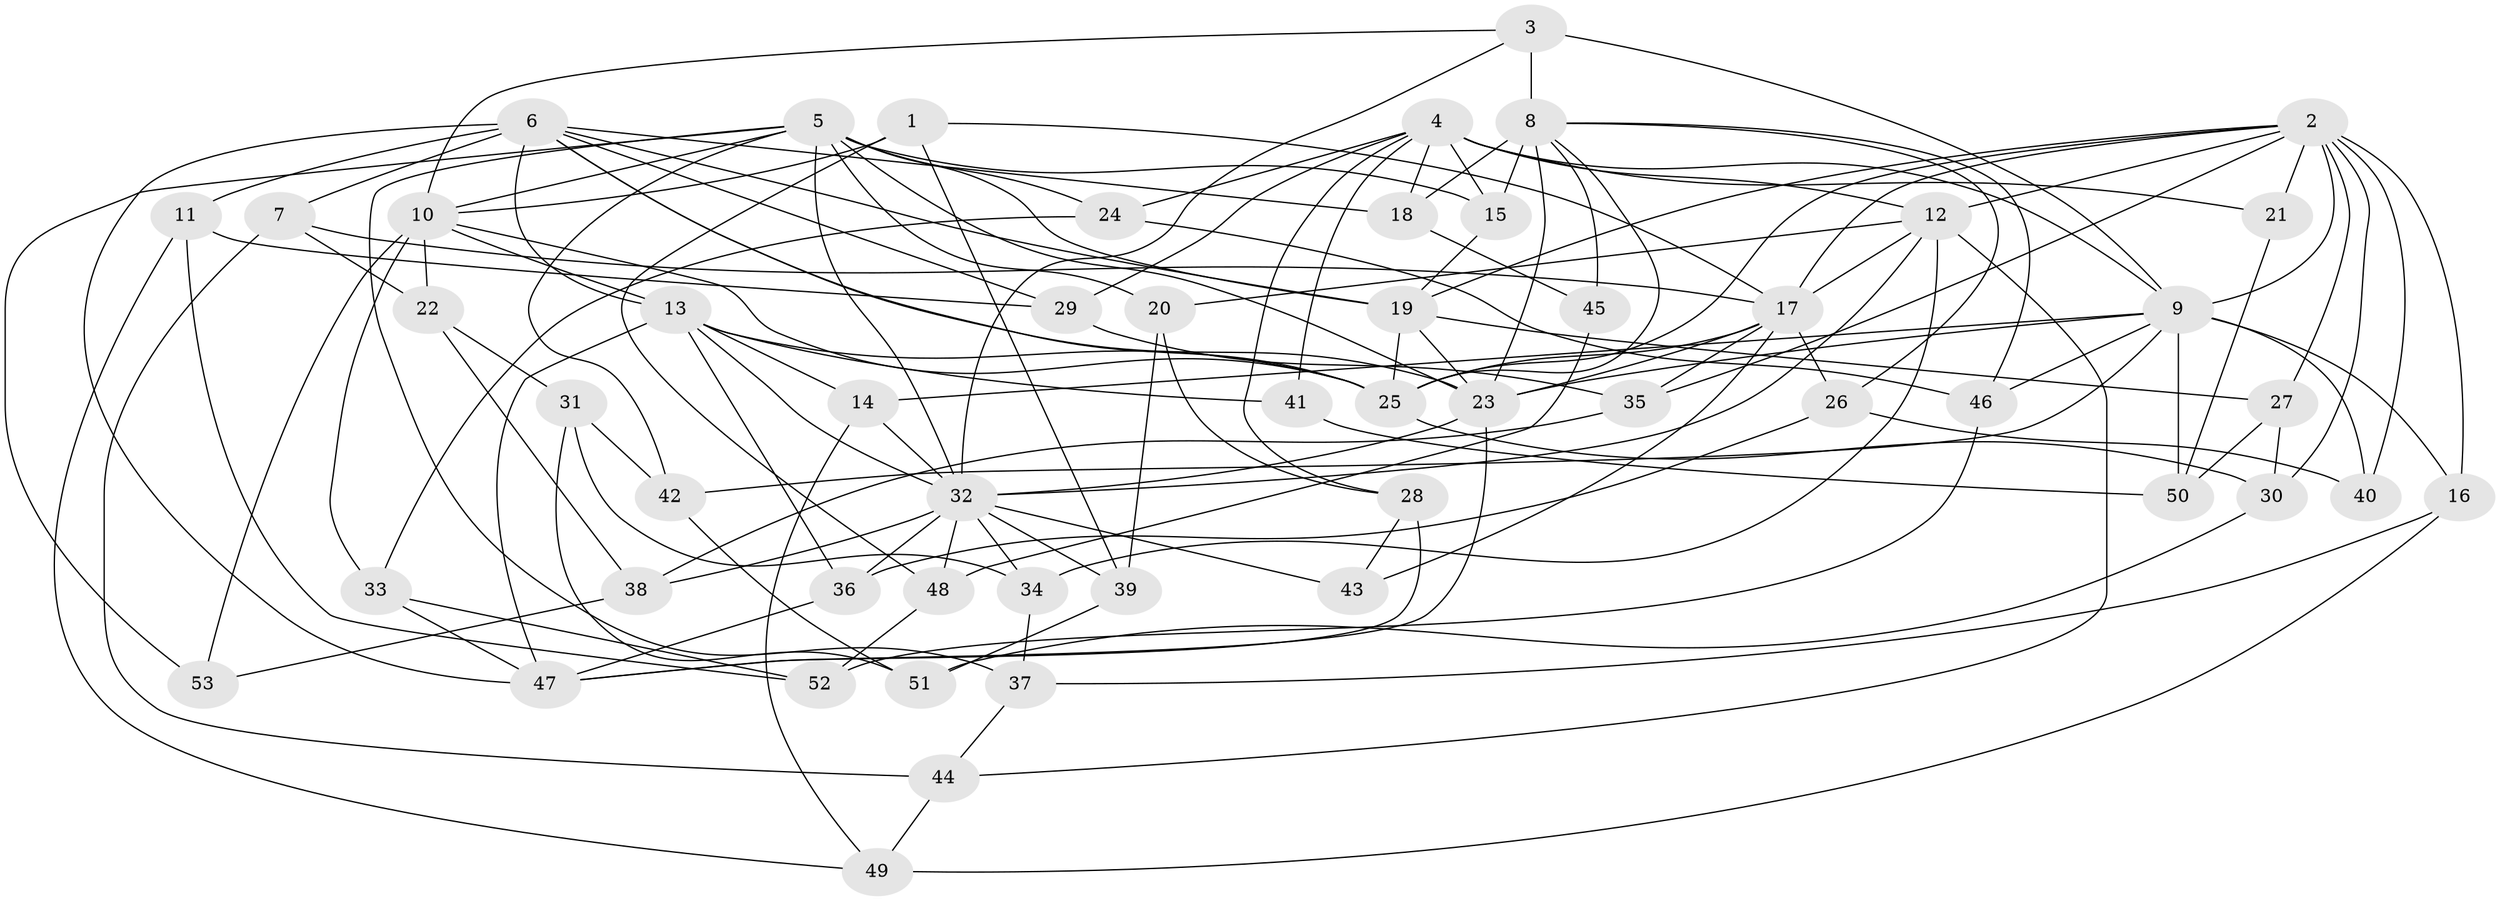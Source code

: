 // original degree distribution, {4: 1.0}
// Generated by graph-tools (version 1.1) at 2025/38/03/09/25 02:38:03]
// undirected, 53 vertices, 138 edges
graph export_dot {
graph [start="1"]
  node [color=gray90,style=filled];
  1;
  2;
  3;
  4;
  5;
  6;
  7;
  8;
  9;
  10;
  11;
  12;
  13;
  14;
  15;
  16;
  17;
  18;
  19;
  20;
  21;
  22;
  23;
  24;
  25;
  26;
  27;
  28;
  29;
  30;
  31;
  32;
  33;
  34;
  35;
  36;
  37;
  38;
  39;
  40;
  41;
  42;
  43;
  44;
  45;
  46;
  47;
  48;
  49;
  50;
  51;
  52;
  53;
  1 -- 10 [weight=1.0];
  1 -- 17 [weight=1.0];
  1 -- 39 [weight=1.0];
  1 -- 48 [weight=1.0];
  2 -- 9 [weight=1.0];
  2 -- 12 [weight=1.0];
  2 -- 16 [weight=1.0];
  2 -- 17 [weight=1.0];
  2 -- 19 [weight=1.0];
  2 -- 21 [weight=1.0];
  2 -- 25 [weight=1.0];
  2 -- 27 [weight=1.0];
  2 -- 30 [weight=1.0];
  2 -- 35 [weight=1.0];
  2 -- 40 [weight=2.0];
  3 -- 8 [weight=3.0];
  3 -- 9 [weight=1.0];
  3 -- 10 [weight=1.0];
  3 -- 32 [weight=1.0];
  4 -- 9 [weight=1.0];
  4 -- 12 [weight=2.0];
  4 -- 15 [weight=1.0];
  4 -- 18 [weight=2.0];
  4 -- 21 [weight=2.0];
  4 -- 24 [weight=1.0];
  4 -- 28 [weight=1.0];
  4 -- 29 [weight=1.0];
  4 -- 41 [weight=1.0];
  5 -- 10 [weight=1.0];
  5 -- 15 [weight=1.0];
  5 -- 19 [weight=2.0];
  5 -- 20 [weight=1.0];
  5 -- 23 [weight=2.0];
  5 -- 24 [weight=1.0];
  5 -- 32 [weight=1.0];
  5 -- 37 [weight=1.0];
  5 -- 42 [weight=1.0];
  5 -- 53 [weight=1.0];
  6 -- 7 [weight=1.0];
  6 -- 11 [weight=1.0];
  6 -- 13 [weight=3.0];
  6 -- 18 [weight=1.0];
  6 -- 19 [weight=1.0];
  6 -- 23 [weight=2.0];
  6 -- 25 [weight=1.0];
  6 -- 29 [weight=1.0];
  6 -- 47 [weight=1.0];
  7 -- 17 [weight=1.0];
  7 -- 22 [weight=1.0];
  7 -- 44 [weight=1.0];
  8 -- 15 [weight=1.0];
  8 -- 18 [weight=3.0];
  8 -- 23 [weight=1.0];
  8 -- 25 [weight=1.0];
  8 -- 26 [weight=1.0];
  8 -- 45 [weight=1.0];
  8 -- 46 [weight=1.0];
  9 -- 14 [weight=1.0];
  9 -- 16 [weight=1.0];
  9 -- 23 [weight=1.0];
  9 -- 40 [weight=1.0];
  9 -- 42 [weight=1.0];
  9 -- 46 [weight=1.0];
  9 -- 50 [weight=1.0];
  10 -- 13 [weight=2.0];
  10 -- 22 [weight=1.0];
  10 -- 25 [weight=1.0];
  10 -- 33 [weight=1.0];
  10 -- 53 [weight=2.0];
  11 -- 29 [weight=1.0];
  11 -- 49 [weight=1.0];
  11 -- 52 [weight=1.0];
  12 -- 17 [weight=1.0];
  12 -- 20 [weight=1.0];
  12 -- 32 [weight=1.0];
  12 -- 34 [weight=1.0];
  12 -- 44 [weight=1.0];
  13 -- 14 [weight=1.0];
  13 -- 25 [weight=1.0];
  13 -- 32 [weight=1.0];
  13 -- 36 [weight=1.0];
  13 -- 41 [weight=2.0];
  13 -- 47 [weight=1.0];
  14 -- 32 [weight=1.0];
  14 -- 49 [weight=1.0];
  15 -- 19 [weight=1.0];
  16 -- 37 [weight=1.0];
  16 -- 49 [weight=1.0];
  17 -- 23 [weight=1.0];
  17 -- 25 [weight=1.0];
  17 -- 26 [weight=1.0];
  17 -- 35 [weight=1.0];
  17 -- 43 [weight=2.0];
  18 -- 45 [weight=2.0];
  19 -- 23 [weight=1.0];
  19 -- 25 [weight=1.0];
  19 -- 27 [weight=1.0];
  20 -- 28 [weight=1.0];
  20 -- 39 [weight=1.0];
  21 -- 50 [weight=1.0];
  22 -- 31 [weight=1.0];
  22 -- 38 [weight=1.0];
  23 -- 32 [weight=1.0];
  23 -- 47 [weight=1.0];
  24 -- 33 [weight=1.0];
  24 -- 46 [weight=1.0];
  25 -- 30 [weight=1.0];
  26 -- 36 [weight=1.0];
  26 -- 40 [weight=1.0];
  27 -- 30 [weight=1.0];
  27 -- 50 [weight=1.0];
  28 -- 43 [weight=1.0];
  28 -- 47 [weight=1.0];
  29 -- 35 [weight=1.0];
  30 -- 51 [weight=1.0];
  31 -- 34 [weight=1.0];
  31 -- 42 [weight=1.0];
  31 -- 51 [weight=1.0];
  32 -- 34 [weight=1.0];
  32 -- 36 [weight=1.0];
  32 -- 38 [weight=1.0];
  32 -- 39 [weight=1.0];
  32 -- 43 [weight=1.0];
  32 -- 48 [weight=1.0];
  33 -- 47 [weight=1.0];
  33 -- 52 [weight=1.0];
  34 -- 37 [weight=1.0];
  35 -- 38 [weight=1.0];
  36 -- 47 [weight=1.0];
  37 -- 44 [weight=1.0];
  38 -- 53 [weight=1.0];
  39 -- 51 [weight=1.0];
  41 -- 50 [weight=1.0];
  42 -- 51 [weight=1.0];
  44 -- 49 [weight=1.0];
  45 -- 48 [weight=1.0];
  46 -- 52 [weight=1.0];
  48 -- 52 [weight=1.0];
}
